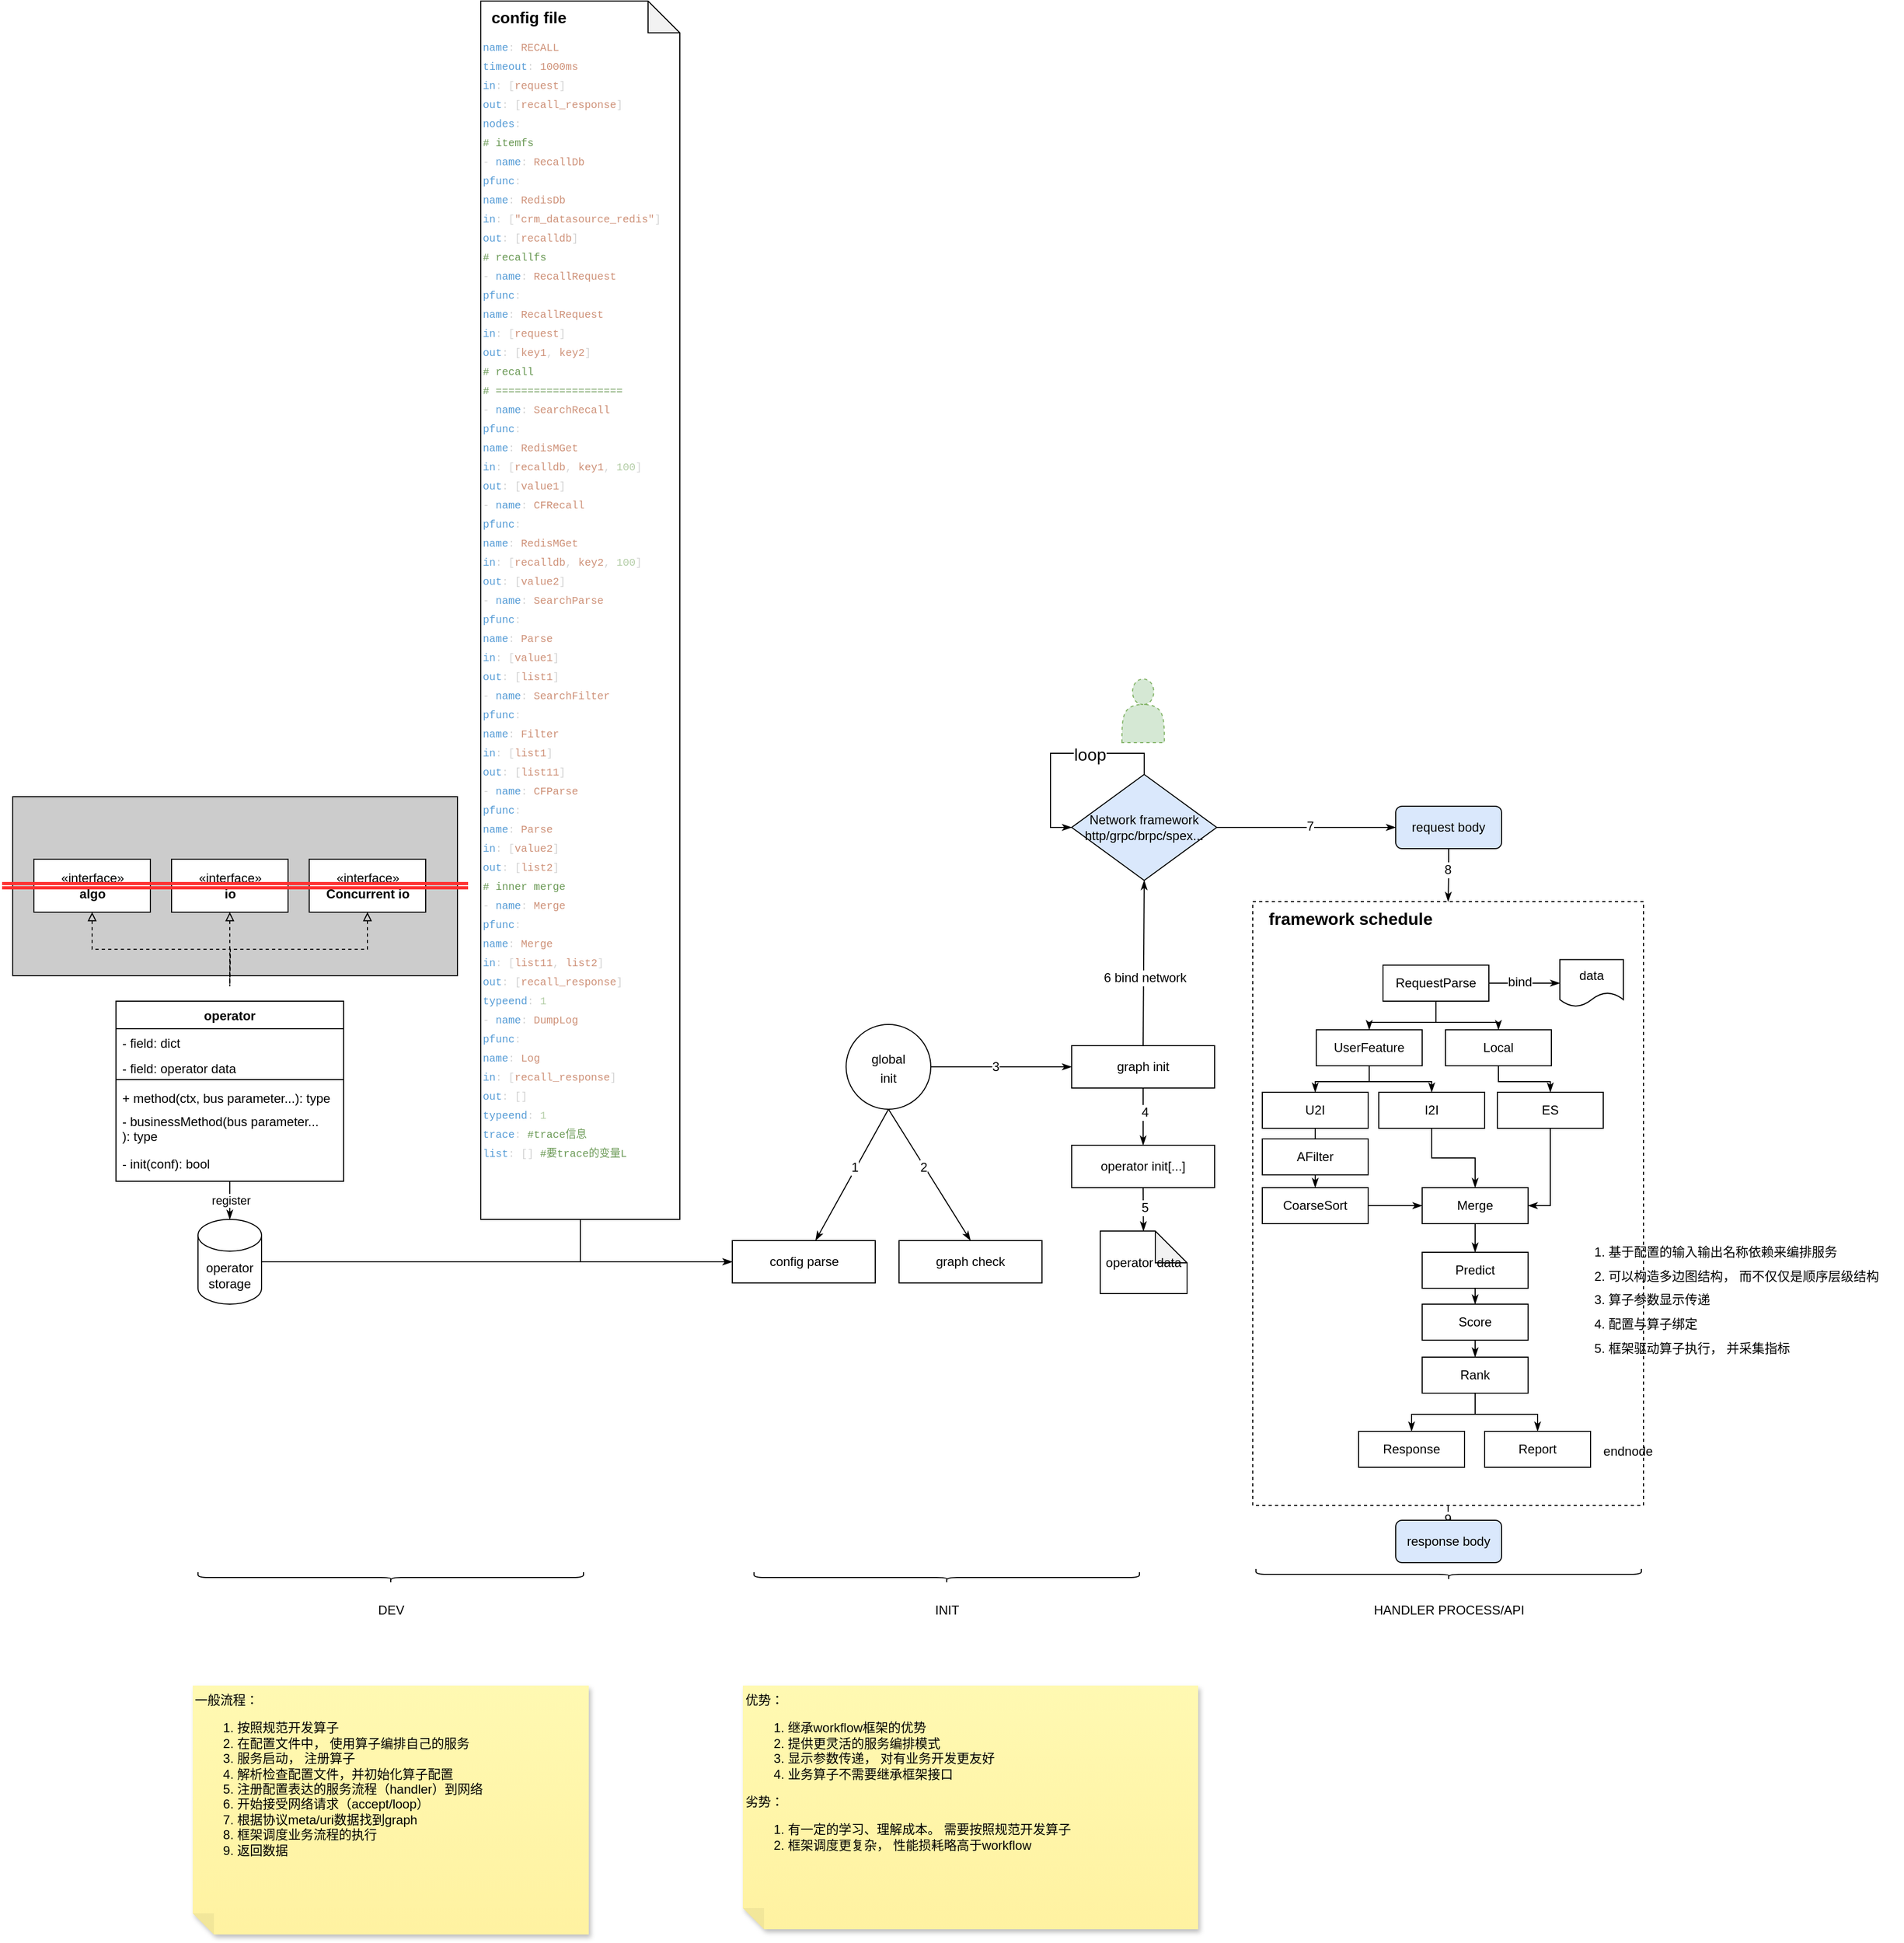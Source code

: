 <mxfile version="20.3.0" type="github">
  <diagram id="yWwbZc_F04W9cuqAC80H" name="第 1 页">
    <mxGraphModel dx="1234" dy="5507" grid="1" gridSize="10" guides="1" tooltips="1" connect="1" arrows="1" fold="1" page="1" pageScale="1" pageWidth="3300" pageHeight="4681" math="0" shadow="0">
      <root>
        <mxCell id="0" />
        <mxCell id="1" parent="0" />
        <mxCell id="CjYGygCoak3NPDFjtZdw-89" value="" style="rounded=0;whiteSpace=wrap;html=1;fillColor=#CCCCCC;" parent="1" vertex="1">
          <mxGeometry x="30" y="151" width="420" height="169" as="geometry" />
        </mxCell>
        <mxCell id="CjYGygCoak3NPDFjtZdw-1" style="edgeStyle=orthogonalEdgeStyle;rounded=0;orthogonalLoop=1;jettySize=auto;html=1;exitX=0.5;exitY=1;exitDx=0;exitDy=0;fontSize=16;fontColor=#000000;startArrow=none;startFill=0;endArrow=classicThin;endFill=1;" parent="1" source="CjYGygCoak3NPDFjtZdw-3" target="CjYGygCoak3NPDFjtZdw-81" edge="1">
          <mxGeometry relative="1" as="geometry" />
        </mxCell>
        <mxCell id="CjYGygCoak3NPDFjtZdw-2" value="9" style="edgeLabel;html=1;align=center;verticalAlign=middle;resizable=0;points=[];fontSize=12;fontColor=#000000;" parent="CjYGygCoak3NPDFjtZdw-1" vertex="1" connectable="0">
          <mxGeometry x="0.36" relative="1" as="geometry">
            <mxPoint x="-1" y="-5" as="offset" />
          </mxGeometry>
        </mxCell>
        <mxCell id="CjYGygCoak3NPDFjtZdw-3" value="" style="rounded=0;whiteSpace=wrap;html=1;fontSize=12;fontColor=#000000;dashed=1;" parent="1" vertex="1">
          <mxGeometry x="1201" y="250" width="369" height="570" as="geometry" />
        </mxCell>
        <mxCell id="CjYGygCoak3NPDFjtZdw-4" value="INIT" style="text;html=1;resizable=0;autosize=1;align=center;verticalAlign=middle;points=[];fillColor=none;strokeColor=none;rounded=0;" parent="1" vertex="1">
          <mxGeometry x="887" y="904" width="50" height="30" as="geometry" />
        </mxCell>
        <mxCell id="CjYGygCoak3NPDFjtZdw-5" value="HANDLER PROCESS/API" style="text;html=1;resizable=0;autosize=1;align=center;verticalAlign=middle;points=[];fillColor=none;strokeColor=none;rounded=0;" parent="1" vertex="1">
          <mxGeometry x="1301" y="904" width="170" height="30" as="geometry" />
        </mxCell>
        <mxCell id="CjYGygCoak3NPDFjtZdw-6" value="一般流程：&lt;br&gt;&lt;ol&gt;&lt;li&gt;按照规范开发算子&lt;/li&gt;&lt;li&gt;在配置文件中， 使用算子编排自己的服务&lt;/li&gt;&lt;li&gt;服务启动， 注册算子&lt;/li&gt;&lt;li&gt;解析检查配置文件，并初始化算子配置&lt;/li&gt;&lt;li&gt;注册配置表达的服务流程（handler）到网络&lt;/li&gt;&lt;li&gt;开始接受网络请求（accept/loop）&lt;/li&gt;&lt;li&gt;根据协议meta/uri数据找到graph&lt;/li&gt;&lt;li&gt;框架调度业务流程的执行&lt;/li&gt;&lt;li&gt;返回数据&lt;/li&gt;&lt;/ol&gt;" style="shape=note;whiteSpace=wrap;html=1;backgroundOutline=1;fontColor=#000000;darkOpacity=0.05;fillColor=#FFF9B2;strokeColor=none;fillStyle=solid;direction=west;gradientDirection=north;gradientColor=#FFF2A1;shadow=1;size=20;pointerEvents=1;align=left;verticalAlign=top;" parent="1" vertex="1">
          <mxGeometry x="200" y="990" width="374" height="235" as="geometry" />
        </mxCell>
        <mxCell id="CjYGygCoak3NPDFjtZdw-7" value="优势：&lt;br&gt;&lt;ol&gt;&lt;li&gt;继承workflow框架的优势&lt;/li&gt;&lt;li&gt;提供更灵活的服务编排模式&lt;/li&gt;&lt;li&gt;显示参数传递， 对有业务开发更友好&lt;/li&gt;&lt;li&gt;业务算子不需要继承框架接口&lt;/li&gt;&lt;/ol&gt;&lt;div&gt;劣势：&lt;/div&gt;&lt;ol&gt;&lt;li&gt;有一定的学习、理解成本。 需要按照规范开发算子&lt;/li&gt;&lt;li&gt;框架调度更复杂， 性能损耗略高于workflow&lt;/li&gt;&lt;/ol&gt;" style="shape=note;whiteSpace=wrap;html=1;backgroundOutline=1;fontColor=#000000;darkOpacity=0.05;fillColor=#FFF9B2;strokeColor=none;fillStyle=solid;direction=west;gradientDirection=north;gradientColor=#FFF2A1;shadow=1;size=20;pointerEvents=1;align=left;verticalAlign=top;" parent="1" vertex="1">
          <mxGeometry x="719.5" y="990" width="430" height="230" as="geometry" />
        </mxCell>
        <mxCell id="CjYGygCoak3NPDFjtZdw-12" style="edgeStyle=orthogonalEdgeStyle;rounded=0;orthogonalLoop=1;jettySize=auto;html=1;exitX=0.5;exitY=1;exitDx=0;exitDy=0;entryX=0.5;entryY=0;entryDx=0;entryDy=0;startArrow=block;startFill=0;endArrow=none;endFill=0;dashed=1;" parent="1" source="CjYGygCoak3NPDFjtZdw-13" edge="1">
          <mxGeometry relative="1" as="geometry">
            <mxPoint x="235" y="330" as="targetPoint" />
          </mxGeometry>
        </mxCell>
        <mxCell id="CjYGygCoak3NPDFjtZdw-13" value="«interface»&lt;br&gt;&lt;b&gt;algo&lt;/b&gt;" style="html=1;" parent="1" vertex="1">
          <mxGeometry x="50" y="210" width="110" height="50" as="geometry" />
        </mxCell>
        <mxCell id="CjYGygCoak3NPDFjtZdw-14" style="edgeStyle=orthogonalEdgeStyle;rounded=0;orthogonalLoop=1;jettySize=auto;html=1;exitX=0.5;exitY=1;exitDx=0;exitDy=0;entryX=0.5;entryY=0;entryDx=0;entryDy=0;dashed=1;startArrow=block;startFill=0;endArrow=none;endFill=0;" parent="1" source="CjYGygCoak3NPDFjtZdw-15" edge="1">
          <mxGeometry relative="1" as="geometry">
            <mxPoint x="235" y="330" as="targetPoint" />
          </mxGeometry>
        </mxCell>
        <mxCell id="CjYGygCoak3NPDFjtZdw-15" value="«interface»&lt;br&gt;&lt;b&gt;io&lt;/b&gt;" style="html=1;" parent="1" vertex="1">
          <mxGeometry x="180" y="210" width="110" height="50" as="geometry" />
        </mxCell>
        <mxCell id="CjYGygCoak3NPDFjtZdw-16" style="edgeStyle=orthogonalEdgeStyle;rounded=0;orthogonalLoop=1;jettySize=auto;html=1;exitX=0.5;exitY=1;exitDx=0;exitDy=0;entryX=0.5;entryY=0;entryDx=0;entryDy=0;dashed=1;startArrow=block;startFill=0;endArrow=none;endFill=0;" parent="1" source="CjYGygCoak3NPDFjtZdw-17" edge="1">
          <mxGeometry relative="1" as="geometry">
            <mxPoint x="235" y="330" as="targetPoint" />
          </mxGeometry>
        </mxCell>
        <mxCell id="CjYGygCoak3NPDFjtZdw-17" value="«interface»&lt;br&gt;&lt;b&gt;Concurrent io&lt;/b&gt;" style="html=1;" parent="1" vertex="1">
          <mxGeometry x="310" y="210" width="110" height="50" as="geometry" />
        </mxCell>
        <mxCell id="CjYGygCoak3NPDFjtZdw-18" style="edgeStyle=orthogonalEdgeStyle;rounded=0;orthogonalLoop=1;jettySize=auto;html=1;exitX=0.5;exitY=0;exitDx=0;exitDy=0;exitPerimeter=0;entryX=0.5;entryY=1;entryDx=0;entryDy=0;entryPerimeter=0;startArrow=classicThin;startFill=1;endArrow=none;endFill=0;" parent="1" source="CjYGygCoak3NPDFjtZdw-21" target="CjYGygCoak3NPDFjtZdw-96" edge="1">
          <mxGeometry relative="1" as="geometry">
            <mxPoint x="235" y="490.492" as="targetPoint" />
          </mxGeometry>
        </mxCell>
        <mxCell id="CjYGygCoak3NPDFjtZdw-19" value="register" style="edgeLabel;html=1;align=center;verticalAlign=middle;resizable=0;points=[];" parent="CjYGygCoak3NPDFjtZdw-18" vertex="1" connectable="0">
          <mxGeometry x="0.092" y="-1" relative="1" as="geometry">
            <mxPoint y="1" as="offset" />
          </mxGeometry>
        </mxCell>
        <mxCell id="CjYGygCoak3NPDFjtZdw-20" style="edgeStyle=orthogonalEdgeStyle;rounded=0;orthogonalLoop=1;jettySize=auto;html=1;exitX=1;exitY=0.5;exitDx=0;exitDy=0;exitPerimeter=0;entryX=0;entryY=0.5;entryDx=0;entryDy=0;fontSize=12;fontColor=#000000;startArrow=none;startFill=0;endArrow=classicThin;endFill=1;" parent="1" source="CjYGygCoak3NPDFjtZdw-21" target="CjYGygCoak3NPDFjtZdw-32" edge="1">
          <mxGeometry relative="1" as="geometry" />
        </mxCell>
        <mxCell id="CjYGygCoak3NPDFjtZdw-21" value="operator storage" style="shape=cylinder3;whiteSpace=wrap;html=1;boundedLbl=1;backgroundOutline=1;size=15;" parent="1" vertex="1">
          <mxGeometry x="205" y="550" width="60" height="80" as="geometry" />
        </mxCell>
        <mxCell id="CjYGygCoak3NPDFjtZdw-22" style="edgeStyle=orthogonalEdgeStyle;rounded=0;orthogonalLoop=1;jettySize=auto;html=1;exitX=0.5;exitY=1;exitDx=0;exitDy=0;exitPerimeter=0;entryX=0;entryY=0.5;entryDx=0;entryDy=0;fontSize=12;fontColor=#000000;startArrow=none;startFill=0;endArrow=classicThin;endFill=1;" parent="1" source="CjYGygCoak3NPDFjtZdw-23" target="CjYGygCoak3NPDFjtZdw-32" edge="1">
          <mxGeometry relative="1" as="geometry" />
        </mxCell>
        <mxCell id="CjYGygCoak3NPDFjtZdw-23" value="&lt;div style=&quot;color: rgb(212, 212, 212); font-family: Menlo, Monaco, &amp;quot;Courier New&amp;quot;, monospace; line-height: 18px; font-size: 10px;&quot;&gt;&lt;div style=&quot;font-size: 10px;&quot;&gt;&lt;span style=&quot;background-color: initial; color: rgb(86, 156, 214);&quot;&gt;name&lt;/span&gt;&lt;span style=&quot;background-color: rgb(255, 255, 255);&quot;&gt;: &lt;/span&gt;&lt;span style=&quot;background-color: initial; color: rgb(206, 145, 120);&quot;&gt;RECALL&lt;/span&gt;&lt;br&gt;&lt;/div&gt;&lt;div style=&quot;font-size: 10px;&quot;&gt;&lt;span style=&quot;background-color: rgb(255, 255, 255); font-size: 10px;&quot;&gt;&lt;span style=&quot;color: rgb(86, 156, 214); font-size: 10px;&quot;&gt;timeout&lt;/span&gt;: &lt;span style=&quot;color: rgb(206, 145, 120); font-size: 10px;&quot;&gt;1000ms&lt;/span&gt;&lt;/span&gt;&lt;/div&gt;&lt;div style=&quot;font-size: 10px;&quot;&gt;&lt;span style=&quot;background-color: rgb(255, 255, 255); font-size: 10px;&quot;&gt;&lt;span style=&quot;color: rgb(86, 156, 214); font-size: 10px;&quot;&gt;in&lt;/span&gt;: [&lt;span style=&quot;color: rgb(206, 145, 120); font-size: 10px;&quot;&gt;request&lt;/span&gt;]&lt;/span&gt;&lt;/div&gt;&lt;div style=&quot;font-size: 10px;&quot;&gt;&lt;span style=&quot;background-color: rgb(255, 255, 255); font-size: 10px;&quot;&gt;&lt;span style=&quot;color: rgb(86, 156, 214); font-size: 10px;&quot;&gt;out&lt;/span&gt;: [&lt;span style=&quot;color: rgb(206, 145, 120); font-size: 10px;&quot;&gt;recall_response&lt;/span&gt;]&lt;/span&gt;&lt;/div&gt;&lt;div style=&quot;font-size: 10px;&quot;&gt;&lt;span style=&quot;background-color: rgb(255, 255, 255); font-size: 10px;&quot;&gt;&lt;span style=&quot;color: rgb(86, 156, 214); font-size: 10px;&quot;&gt;nodes&lt;/span&gt;:&lt;/span&gt;&lt;/div&gt;&lt;div style=&quot;font-size: 10px;&quot;&gt;  &lt;span style=&quot;color: rgb(106, 153, 85); background-color: rgb(255, 255, 255); font-size: 10px;&quot;&gt;# itemfs&lt;/span&gt;&lt;/div&gt;&lt;div style=&quot;font-size: 10px;&quot;&gt;&lt;span style=&quot;background-color: rgb(255, 255, 255); font-size: 10px;&quot;&gt;  - &lt;span style=&quot;color: rgb(86, 156, 214); font-size: 10px;&quot;&gt;name&lt;/span&gt;: &lt;span style=&quot;color: rgb(206, 145, 120); font-size: 10px;&quot;&gt;RecallDb&lt;/span&gt;&lt;/span&gt;&lt;/div&gt;&lt;div style=&quot;font-size: 10px;&quot;&gt;    &lt;span style=&quot;background-color: rgb(255, 255, 255); font-size: 10px;&quot;&gt;&lt;span style=&quot;color: rgb(86, 156, 214); font-size: 10px;&quot;&gt;pfunc&lt;/span&gt;:&lt;/span&gt;&lt;/div&gt;&lt;div style=&quot;font-size: 10px;&quot;&gt;      &lt;span style=&quot;background-color: rgb(255, 255, 255); font-size: 10px;&quot;&gt;&lt;span style=&quot;color: rgb(86, 156, 214); font-size: 10px;&quot;&gt;name&lt;/span&gt;: &lt;span style=&quot;color: rgb(206, 145, 120); font-size: 10px;&quot;&gt;RedisDb&lt;/span&gt;&lt;/span&gt;&lt;/div&gt;&lt;div style=&quot;font-size: 10px;&quot;&gt;      &lt;span style=&quot;background-color: rgb(255, 255, 255); font-size: 10px;&quot;&gt;&lt;span style=&quot;color: rgb(86, 156, 214); font-size: 10px;&quot;&gt;in&lt;/span&gt;: [&lt;span style=&quot;color: rgb(206, 145, 120); font-size: 10px;&quot;&gt;&quot;crm_datasource_redis&quot;&lt;/span&gt;]&lt;/span&gt;&lt;/div&gt;&lt;div style=&quot;font-size: 10px;&quot;&gt;      &lt;span style=&quot;background-color: rgb(255, 255, 255); font-size: 10px;&quot;&gt;&lt;span style=&quot;color: rgb(86, 156, 214); font-size: 10px;&quot;&gt;out&lt;/span&gt;: [&lt;span style=&quot;color: rgb(206, 145, 120); font-size: 10px;&quot;&gt;recalldb&lt;/span&gt;]&lt;/span&gt;&lt;/div&gt;&lt;div style=&quot;font-size: 10px;&quot;&gt;  &lt;span style=&quot;color: rgb(106, 153, 85); background-color: rgb(255, 255, 255); font-size: 10px;&quot;&gt;# recallfs&lt;/span&gt;&lt;/div&gt;&lt;div style=&quot;font-size: 10px;&quot;&gt;&lt;span style=&quot;background-color: rgb(255, 255, 255); font-size: 10px;&quot;&gt;  - &lt;span style=&quot;color: rgb(86, 156, 214); font-size: 10px;&quot;&gt;name&lt;/span&gt;: &lt;span style=&quot;color: rgb(206, 145, 120); font-size: 10px;&quot;&gt;RecallRequest&lt;/span&gt;&lt;/span&gt;&lt;/div&gt;&lt;div style=&quot;font-size: 10px;&quot;&gt;    &lt;span style=&quot;background-color: rgb(255, 255, 255); font-size: 10px;&quot;&gt;&lt;span style=&quot;color: rgb(86, 156, 214); font-size: 10px;&quot;&gt;pfunc&lt;/span&gt;:&lt;/span&gt;&lt;/div&gt;&lt;div style=&quot;font-size: 10px;&quot;&gt;      &lt;span style=&quot;background-color: rgb(255, 255, 255); font-size: 10px;&quot;&gt;&lt;span style=&quot;color: rgb(86, 156, 214); font-size: 10px;&quot;&gt;name&lt;/span&gt;: &lt;span style=&quot;color: rgb(206, 145, 120); font-size: 10px;&quot;&gt;RecallRequest&lt;/span&gt;&lt;/span&gt;&lt;/div&gt;&lt;div style=&quot;font-size: 10px;&quot;&gt;      &lt;span style=&quot;background-color: rgb(255, 255, 255); font-size: 10px;&quot;&gt;&lt;span style=&quot;color: rgb(86, 156, 214); font-size: 10px;&quot;&gt;in&lt;/span&gt;: [&lt;span style=&quot;color: rgb(206, 145, 120); font-size: 10px;&quot;&gt;request&lt;/span&gt;]&lt;/span&gt;&lt;/div&gt;&lt;div style=&quot;font-size: 10px;&quot;&gt;      &lt;span style=&quot;background-color: rgb(255, 255, 255); font-size: 10px;&quot;&gt;&lt;span style=&quot;color: rgb(86, 156, 214); font-size: 10px;&quot;&gt;out&lt;/span&gt;: [&lt;span style=&quot;color: rgb(206, 145, 120); font-size: 10px;&quot;&gt;key1&lt;/span&gt;, &lt;span style=&quot;color: rgb(206, 145, 120); font-size: 10px;&quot;&gt;key2&lt;/span&gt;]&lt;/span&gt;&lt;/div&gt;&lt;div style=&quot;font-size: 10px;&quot;&gt;  &lt;span style=&quot;color: rgb(106, 153, 85); background-color: rgb(255, 255, 255); font-size: 10px;&quot;&gt;# recall&lt;/span&gt;&lt;/div&gt;&lt;div style=&quot;font-size: 10px;&quot;&gt;  &lt;span style=&quot;color: rgb(106, 153, 85); background-color: rgb(255, 255, 255); font-size: 10px;&quot;&gt;# ====================&lt;/span&gt;&lt;/div&gt;&lt;div style=&quot;font-size: 10px;&quot;&gt;&lt;span style=&quot;background-color: rgb(255, 255, 255); font-size: 10px;&quot;&gt;  - &lt;span style=&quot;color: rgb(86, 156, 214); font-size: 10px;&quot;&gt;name&lt;/span&gt;: &lt;span style=&quot;color: rgb(206, 145, 120); font-size: 10px;&quot;&gt;SearchRecall&lt;/span&gt;&lt;/span&gt;&lt;/div&gt;&lt;div style=&quot;font-size: 10px;&quot;&gt;    &lt;span style=&quot;background-color: rgb(255, 255, 255); font-size: 10px;&quot;&gt;&lt;span style=&quot;color: rgb(86, 156, 214); font-size: 10px;&quot;&gt;pfunc&lt;/span&gt;:&lt;/span&gt;&lt;/div&gt;&lt;div style=&quot;font-size: 10px;&quot;&gt;      &lt;span style=&quot;background-color: rgb(255, 255, 255); font-size: 10px;&quot;&gt;&lt;span style=&quot;color: rgb(86, 156, 214); font-size: 10px;&quot;&gt;name&lt;/span&gt;: &lt;span style=&quot;color: rgb(206, 145, 120); font-size: 10px;&quot;&gt;RedisMGet&lt;/span&gt;&lt;/span&gt;&lt;/div&gt;&lt;div style=&quot;font-size: 10px;&quot;&gt;      &lt;span style=&quot;background-color: rgb(255, 255, 255); font-size: 10px;&quot;&gt;&lt;span style=&quot;color: rgb(86, 156, 214); font-size: 10px;&quot;&gt;in&lt;/span&gt;: [&lt;span style=&quot;color: rgb(206, 145, 120); font-size: 10px;&quot;&gt;recalldb&lt;/span&gt;, &lt;span style=&quot;color: rgb(206, 145, 120); font-size: 10px;&quot;&gt;key1&lt;/span&gt;, &lt;span style=&quot;color: rgb(181, 206, 168); font-size: 10px;&quot;&gt;100&lt;/span&gt;]&lt;/span&gt;&lt;/div&gt;&lt;div style=&quot;font-size: 10px;&quot;&gt;      &lt;span style=&quot;background-color: rgb(255, 255, 255); font-size: 10px;&quot;&gt;&lt;span style=&quot;color: rgb(86, 156, 214); font-size: 10px;&quot;&gt;out&lt;/span&gt;: [&lt;span style=&quot;color: rgb(206, 145, 120); font-size: 10px;&quot;&gt;value1&lt;/span&gt;]&lt;/span&gt;&lt;/div&gt;&lt;div style=&quot;font-size: 10px;&quot;&gt;&lt;span style=&quot;background-color: rgb(255, 255, 255); font-size: 10px;&quot;&gt;  - &lt;span style=&quot;color: rgb(86, 156, 214); font-size: 10px;&quot;&gt;name&lt;/span&gt;: &lt;span style=&quot;color: rgb(206, 145, 120); font-size: 10px;&quot;&gt;CFRecall&lt;/span&gt;&lt;/span&gt;&lt;/div&gt;&lt;div style=&quot;font-size: 10px;&quot;&gt;    &lt;span style=&quot;background-color: rgb(255, 255, 255); font-size: 10px;&quot;&gt;&lt;span style=&quot;color: rgb(86, 156, 214); font-size: 10px;&quot;&gt;pfunc&lt;/span&gt;:&lt;/span&gt;&lt;/div&gt;&lt;div style=&quot;font-size: 10px;&quot;&gt;      &lt;span style=&quot;background-color: rgb(255, 255, 255); font-size: 10px;&quot;&gt;&lt;span style=&quot;color: rgb(86, 156, 214); font-size: 10px;&quot;&gt;name&lt;/span&gt;: &lt;span style=&quot;color: rgb(206, 145, 120); font-size: 10px;&quot;&gt;RedisMGet&lt;/span&gt;&lt;/span&gt;&lt;/div&gt;&lt;div style=&quot;font-size: 10px;&quot;&gt;      &lt;span style=&quot;background-color: rgb(255, 255, 255); font-size: 10px;&quot;&gt;&lt;span style=&quot;color: rgb(86, 156, 214); font-size: 10px;&quot;&gt;in&lt;/span&gt;: [&lt;span style=&quot;color: rgb(206, 145, 120); font-size: 10px;&quot;&gt;recalldb&lt;/span&gt;, &lt;span style=&quot;color: rgb(206, 145, 120); font-size: 10px;&quot;&gt;key2&lt;/span&gt;, &lt;span style=&quot;color: rgb(181, 206, 168); font-size: 10px;&quot;&gt;100&lt;/span&gt;]&lt;/span&gt;&lt;/div&gt;&lt;div style=&quot;font-size: 10px;&quot;&gt;      &lt;span style=&quot;background-color: rgb(255, 255, 255); font-size: 10px;&quot;&gt;&lt;span style=&quot;color: rgb(86, 156, 214); font-size: 10px;&quot;&gt;out&lt;/span&gt;: [&lt;span style=&quot;color: rgb(206, 145, 120); font-size: 10px;&quot;&gt;value2&lt;/span&gt;]&lt;/span&gt;&lt;/div&gt;&lt;div style=&quot;font-size: 10px;&quot;&gt;&lt;span style=&quot;background-color: rgb(255, 255, 255); font-size: 10px;&quot;&gt;  - &lt;span style=&quot;color: rgb(86, 156, 214); font-size: 10px;&quot;&gt;name&lt;/span&gt;: &lt;span style=&quot;color: rgb(206, 145, 120); font-size: 10px;&quot;&gt;SearchParse&lt;/span&gt;&lt;/span&gt;&lt;/div&gt;&lt;div style=&quot;font-size: 10px;&quot;&gt;    &lt;span style=&quot;background-color: rgb(255, 255, 255); font-size: 10px;&quot;&gt;&lt;span style=&quot;color: rgb(86, 156, 214); font-size: 10px;&quot;&gt;pfunc&lt;/span&gt;:&lt;/span&gt;&lt;/div&gt;&lt;div style=&quot;font-size: 10px;&quot;&gt;      &lt;span style=&quot;background-color: rgb(255, 255, 255); font-size: 10px;&quot;&gt;&lt;span style=&quot;color: rgb(86, 156, 214); font-size: 10px;&quot;&gt;name&lt;/span&gt;: &lt;span style=&quot;color: rgb(206, 145, 120); font-size: 10px;&quot;&gt;Parse&lt;/span&gt;&lt;/span&gt;&lt;/div&gt;&lt;div style=&quot;font-size: 10px;&quot;&gt;      &lt;span style=&quot;background-color: rgb(255, 255, 255); font-size: 10px;&quot;&gt;&lt;span style=&quot;color: rgb(86, 156, 214); font-size: 10px;&quot;&gt;in&lt;/span&gt;: [&lt;span style=&quot;color: rgb(206, 145, 120); font-size: 10px;&quot;&gt;value1&lt;/span&gt;]&lt;/span&gt;&lt;/div&gt;&lt;div style=&quot;font-size: 10px;&quot;&gt;      &lt;span style=&quot;background-color: rgb(255, 255, 255); font-size: 10px;&quot;&gt;&lt;span style=&quot;color: rgb(86, 156, 214); font-size: 10px;&quot;&gt;out&lt;/span&gt;: [&lt;span style=&quot;color: rgb(206, 145, 120); font-size: 10px;&quot;&gt;list1&lt;/span&gt;]&lt;/span&gt;&lt;/div&gt;&lt;div style=&quot;font-size: 10px;&quot;&gt;&lt;span style=&quot;background-color: rgb(255, 255, 255); font-size: 10px;&quot;&gt;  - &lt;span style=&quot;color: rgb(86, 156, 214); font-size: 10px;&quot;&gt;name&lt;/span&gt;: &lt;span style=&quot;color: rgb(206, 145, 120); font-size: 10px;&quot;&gt;SearchFilter&lt;/span&gt;&lt;/span&gt;&lt;/div&gt;&lt;div style=&quot;font-size: 10px;&quot;&gt;    &lt;span style=&quot;background-color: rgb(255, 255, 255); font-size: 10px;&quot;&gt;&lt;span style=&quot;color: rgb(86, 156, 214); font-size: 10px;&quot;&gt;pfunc&lt;/span&gt;:&lt;/span&gt;&lt;/div&gt;&lt;div style=&quot;font-size: 10px;&quot;&gt;      &lt;span style=&quot;background-color: rgb(255, 255, 255); font-size: 10px;&quot;&gt;&lt;span style=&quot;color: rgb(86, 156, 214); font-size: 10px;&quot;&gt;name&lt;/span&gt;: &lt;span style=&quot;color: rgb(206, 145, 120); font-size: 10px;&quot;&gt;Filter&lt;/span&gt;&lt;/span&gt;&lt;/div&gt;&lt;div style=&quot;font-size: 10px;&quot;&gt;      &lt;span style=&quot;background-color: rgb(255, 255, 255); font-size: 10px;&quot;&gt;&lt;span style=&quot;color: rgb(86, 156, 214); font-size: 10px;&quot;&gt;in&lt;/span&gt;: [&lt;span style=&quot;color: rgb(206, 145, 120); font-size: 10px;&quot;&gt;list1&lt;/span&gt;]&lt;/span&gt;&lt;/div&gt;&lt;div style=&quot;font-size: 10px;&quot;&gt;      &lt;span style=&quot;background-color: rgb(255, 255, 255); font-size: 10px;&quot;&gt;&lt;span style=&quot;color: rgb(86, 156, 214); font-size: 10px;&quot;&gt;out&lt;/span&gt;: [&lt;span style=&quot;color: rgb(206, 145, 120); font-size: 10px;&quot;&gt;list11&lt;/span&gt;]&lt;/span&gt;&lt;/div&gt;&lt;div style=&quot;font-size: 10px;&quot;&gt;&lt;span style=&quot;background-color: rgb(255, 255, 255); font-size: 10px;&quot;&gt;  - &lt;span style=&quot;color: rgb(86, 156, 214); font-size: 10px;&quot;&gt;name&lt;/span&gt;: &lt;span style=&quot;color: rgb(206, 145, 120); font-size: 10px;&quot;&gt;CFParse&lt;/span&gt;&lt;/span&gt;&lt;/div&gt;&lt;div style=&quot;font-size: 10px;&quot;&gt;    &lt;span style=&quot;background-color: rgb(255, 255, 255); font-size: 10px;&quot;&gt;&lt;span style=&quot;color: rgb(86, 156, 214); font-size: 10px;&quot;&gt;pfunc&lt;/span&gt;:&lt;/span&gt;&lt;/div&gt;&lt;div style=&quot;font-size: 10px;&quot;&gt;      &lt;span style=&quot;background-color: rgb(255, 255, 255); font-size: 10px;&quot;&gt;&lt;span style=&quot;color: rgb(86, 156, 214); font-size: 10px;&quot;&gt;name&lt;/span&gt;: &lt;span style=&quot;color: rgb(206, 145, 120); font-size: 10px;&quot;&gt;Parse&lt;/span&gt;&lt;/span&gt;&lt;/div&gt;&lt;div style=&quot;font-size: 10px;&quot;&gt;      &lt;span style=&quot;background-color: rgb(255, 255, 255); font-size: 10px;&quot;&gt;&lt;span style=&quot;color: rgb(86, 156, 214); font-size: 10px;&quot;&gt;in&lt;/span&gt;: [&lt;span style=&quot;color: rgb(206, 145, 120); font-size: 10px;&quot;&gt;value2&lt;/span&gt;]&lt;/span&gt;&lt;/div&gt;&lt;div style=&quot;font-size: 10px;&quot;&gt;      &lt;span style=&quot;background-color: rgb(255, 255, 255); font-size: 10px;&quot;&gt;&lt;span style=&quot;color: rgb(86, 156, 214); font-size: 10px;&quot;&gt;out&lt;/span&gt;: [&lt;span style=&quot;color: rgb(206, 145, 120); font-size: 10px;&quot;&gt;list2&lt;/span&gt;]&lt;/span&gt;&lt;/div&gt;&lt;div style=&quot;font-size: 10px;&quot;&gt;  &lt;span style=&quot;color: rgb(106, 153, 85); background-color: rgb(255, 255, 255); font-size: 10px;&quot;&gt;# inner  merge&lt;/span&gt;&lt;/div&gt;&lt;div style=&quot;font-size: 10px;&quot;&gt;&lt;span style=&quot;background-color: rgb(255, 255, 255); font-size: 10px;&quot;&gt;  - &lt;span style=&quot;color: rgb(86, 156, 214); font-size: 10px;&quot;&gt;name&lt;/span&gt;: &lt;span style=&quot;color: rgb(206, 145, 120); font-size: 10px;&quot;&gt;Merge&lt;/span&gt;&lt;/span&gt;&lt;/div&gt;&lt;div style=&quot;font-size: 10px;&quot;&gt;    &lt;span style=&quot;background-color: rgb(255, 255, 255); font-size: 10px;&quot;&gt;&lt;span style=&quot;color: rgb(86, 156, 214); font-size: 10px;&quot;&gt;pfunc&lt;/span&gt;:&lt;/span&gt;&lt;/div&gt;&lt;div style=&quot;font-size: 10px;&quot;&gt;      &lt;span style=&quot;background-color: rgb(255, 255, 255); font-size: 10px;&quot;&gt;&lt;span style=&quot;color: rgb(86, 156, 214); font-size: 10px;&quot;&gt;name&lt;/span&gt;: &lt;span style=&quot;color: rgb(206, 145, 120); font-size: 10px;&quot;&gt;Merge&lt;/span&gt;&lt;/span&gt;&lt;/div&gt;&lt;div style=&quot;font-size: 10px;&quot;&gt;      &lt;span style=&quot;background-color: rgb(255, 255, 255); font-size: 10px;&quot;&gt;&lt;span style=&quot;color: rgb(86, 156, 214); font-size: 10px;&quot;&gt;in&lt;/span&gt;: [&lt;span style=&quot;color: rgb(206, 145, 120); font-size: 10px;&quot;&gt;list11&lt;/span&gt;, &lt;span style=&quot;color: rgb(206, 145, 120); font-size: 10px;&quot;&gt;list2&lt;/span&gt;]&lt;/span&gt;&lt;/div&gt;&lt;div style=&quot;font-size: 10px;&quot;&gt;      &lt;span style=&quot;background-color: rgb(255, 255, 255); font-size: 10px;&quot;&gt;&lt;span style=&quot;color: rgb(86, 156, 214); font-size: 10px;&quot;&gt;out&lt;/span&gt;: [&lt;span style=&quot;color: rgb(206, 145, 120); font-size: 10px;&quot;&gt;recall_response&lt;/span&gt;]&lt;/span&gt;&lt;/div&gt;&lt;div style=&quot;font-size: 10px;&quot;&gt;    &lt;span style=&quot;background-color: rgb(255, 255, 255); font-size: 10px;&quot;&gt;&lt;span style=&quot;color: rgb(86, 156, 214); font-size: 10px;&quot;&gt;typeend&lt;/span&gt;: &lt;span style=&quot;color: rgb(181, 206, 168); font-size: 10px;&quot;&gt;1&lt;/span&gt;&lt;/span&gt;&lt;/div&gt;&lt;div style=&quot;font-size: 10px;&quot;&gt;&lt;span style=&quot;background-color: rgb(255, 255, 255); font-size: 10px;&quot;&gt;  - &lt;span style=&quot;color: rgb(86, 156, 214); font-size: 10px;&quot;&gt;name&lt;/span&gt;: &lt;span style=&quot;color: rgb(206, 145, 120); font-size: 10px;&quot;&gt;DumpLog&lt;/span&gt;&lt;/span&gt;&lt;/div&gt;&lt;div style=&quot;font-size: 10px;&quot;&gt;    &lt;span style=&quot;background-color: rgb(255, 255, 255); font-size: 10px;&quot;&gt;&lt;span style=&quot;color: rgb(86, 156, 214); font-size: 10px;&quot;&gt;pfunc&lt;/span&gt;:&lt;/span&gt;&lt;/div&gt;&lt;div style=&quot;font-size: 10px;&quot;&gt;      &lt;span style=&quot;background-color: rgb(255, 255, 255); font-size: 10px;&quot;&gt;&lt;span style=&quot;color: rgb(86, 156, 214); font-size: 10px;&quot;&gt;name&lt;/span&gt;: &lt;span style=&quot;color: rgb(206, 145, 120); font-size: 10px;&quot;&gt;Log&lt;/span&gt;&lt;/span&gt;&lt;/div&gt;&lt;div style=&quot;font-size: 10px;&quot;&gt;      &lt;span style=&quot;background-color: rgb(255, 255, 255); font-size: 10px;&quot;&gt;&lt;span style=&quot;color: rgb(86, 156, 214); font-size: 10px;&quot;&gt;in&lt;/span&gt;: [&lt;span style=&quot;color: rgb(206, 145, 120); font-size: 10px;&quot;&gt;recall_response&lt;/span&gt;]&lt;/span&gt;&lt;/div&gt;&lt;div style=&quot;font-size: 10px;&quot;&gt;      &lt;span style=&quot;background-color: rgb(255, 255, 255); font-size: 10px;&quot;&gt;&lt;span style=&quot;color: rgb(86, 156, 214); font-size: 10px;&quot;&gt;out&lt;/span&gt;: []&lt;/span&gt;&lt;/div&gt;&lt;div style=&quot;font-size: 10px;&quot;&gt;    &lt;span style=&quot;background-color: rgb(255, 255, 255); font-size: 10px;&quot;&gt;&lt;span style=&quot;color: rgb(86, 156, 214); font-size: 10px;&quot;&gt;typeend&lt;/span&gt;: &lt;span style=&quot;color: rgb(181, 206, 168); font-size: 10px;&quot;&gt;1&lt;/span&gt;&lt;/span&gt;&lt;/div&gt;&lt;div style=&quot;font-size: 10px;&quot;&gt;&lt;span style=&quot;background-color: rgb(255, 255, 255); font-size: 10px;&quot;&gt;&lt;span style=&quot;color: rgb(86, 156, 214); font-size: 10px;&quot;&gt;trace&lt;/span&gt;: &lt;span style=&quot;color: rgb(106, 153, 85); font-size: 10px;&quot;&gt;#trace信息&lt;/span&gt;&lt;/span&gt;&lt;/div&gt;&lt;div style=&quot;font-size: 10px;&quot;&gt;  &lt;span style=&quot;background-color: rgb(255, 255, 255); font-size: 10px;&quot;&gt;&lt;span style=&quot;color: rgb(86, 156, 214); font-size: 10px;&quot;&gt;list&lt;/span&gt;: [] &lt;span style=&quot;color: rgb(106, 153, 85); font-size: 10px;&quot;&gt;#要trace的变量L&lt;/span&gt;&lt;/span&gt;&lt;/div&gt;&lt;br style=&quot;font-size: 10px;&quot;&gt;&lt;/div&gt;" style="shape=note;whiteSpace=wrap;html=1;backgroundOutline=1;darkOpacity=0.05;align=left;" parent="1" vertex="1">
          <mxGeometry x="472" y="-600" width="188" height="1150" as="geometry" />
        </mxCell>
        <mxCell id="CjYGygCoak3NPDFjtZdw-24" value="&lt;b&gt;&lt;font style=&quot;font-size: 15px;&quot;&gt;config file&lt;/font&gt;&lt;/b&gt;" style="text;html=1;resizable=0;autosize=1;align=center;verticalAlign=middle;points=[];fillColor=none;strokeColor=none;rounded=0;" parent="1" vertex="1">
          <mxGeometry x="472" y="-600" width="90" height="30" as="geometry" />
        </mxCell>
        <mxCell id="CjYGygCoak3NPDFjtZdw-25" style="rounded=0;orthogonalLoop=1;jettySize=auto;html=1;exitX=0.5;exitY=1;exitDx=0;exitDy=0;fontSize=12;fontColor=#000000;startArrow=none;startFill=0;endArrow=classicThin;endFill=1;" parent="1" source="CjYGygCoak3NPDFjtZdw-31" target="CjYGygCoak3NPDFjtZdw-32" edge="1">
          <mxGeometry relative="1" as="geometry" />
        </mxCell>
        <mxCell id="CjYGygCoak3NPDFjtZdw-26" value="1" style="edgeLabel;html=1;align=center;verticalAlign=middle;resizable=0;points=[];fontSize=12;fontColor=#000000;" parent="CjYGygCoak3NPDFjtZdw-25" vertex="1" connectable="0">
          <mxGeometry x="-0.091" y="-1" relative="1" as="geometry">
            <mxPoint y="-1" as="offset" />
          </mxGeometry>
        </mxCell>
        <mxCell id="CjYGygCoak3NPDFjtZdw-27" style="edgeStyle=none;rounded=0;orthogonalLoop=1;jettySize=auto;html=1;exitX=0.5;exitY=1;exitDx=0;exitDy=0;entryX=0.5;entryY=0;entryDx=0;entryDy=0;fontSize=12;fontColor=#000000;startArrow=none;startFill=0;endArrow=classicThin;endFill=1;" parent="1" source="CjYGygCoak3NPDFjtZdw-31" target="CjYGygCoak3NPDFjtZdw-33" edge="1">
          <mxGeometry relative="1" as="geometry" />
        </mxCell>
        <mxCell id="CjYGygCoak3NPDFjtZdw-28" value="2" style="edgeLabel;html=1;align=center;verticalAlign=middle;resizable=0;points=[];fontSize=12;fontColor=#000000;" parent="CjYGygCoak3NPDFjtZdw-27" vertex="1" connectable="0">
          <mxGeometry x="-0.146" relative="1" as="geometry">
            <mxPoint y="2" as="offset" />
          </mxGeometry>
        </mxCell>
        <mxCell id="CjYGygCoak3NPDFjtZdw-29" style="edgeStyle=none;rounded=0;orthogonalLoop=1;jettySize=auto;html=1;exitX=1;exitY=0.5;exitDx=0;exitDy=0;entryX=0;entryY=0.5;entryDx=0;entryDy=0;fontSize=12;fontColor=#000000;startArrow=none;startFill=0;endArrow=classicThin;endFill=1;" parent="1" source="CjYGygCoak3NPDFjtZdw-31" target="CjYGygCoak3NPDFjtZdw-38" edge="1">
          <mxGeometry relative="1" as="geometry">
            <mxPoint x="967" y="406" as="targetPoint" />
          </mxGeometry>
        </mxCell>
        <mxCell id="CjYGygCoak3NPDFjtZdw-30" value="3" style="edgeLabel;html=1;align=center;verticalAlign=middle;resizable=0;points=[];fontSize=12;fontColor=#000000;" parent="CjYGygCoak3NPDFjtZdw-29" vertex="1" connectable="0">
          <mxGeometry x="-0.086" relative="1" as="geometry">
            <mxPoint as="offset" />
          </mxGeometry>
        </mxCell>
        <mxCell id="CjYGygCoak3NPDFjtZdw-31" value="&lt;font style=&quot;font-size: 12px;&quot; color=&quot;#000000&quot;&gt;global&lt;br&gt;init&lt;br&gt;&lt;/font&gt;" style="ellipse;whiteSpace=wrap;html=1;aspect=fixed;fontSize=15;fontColor=#0000FF;" parent="1" vertex="1">
          <mxGeometry x="817" y="366" width="80" height="80" as="geometry" />
        </mxCell>
        <mxCell id="CjYGygCoak3NPDFjtZdw-32" value="config parse" style="rounded=0;whiteSpace=wrap;html=1;fontSize=12;fontColor=#000000;" parent="1" vertex="1">
          <mxGeometry x="709.5" y="570" width="135" height="40" as="geometry" />
        </mxCell>
        <mxCell id="CjYGygCoak3NPDFjtZdw-33" value="graph check" style="rounded=0;whiteSpace=wrap;html=1;fontSize=12;fontColor=#000000;" parent="1" vertex="1">
          <mxGeometry x="867" y="570" width="135" height="40" as="geometry" />
        </mxCell>
        <mxCell id="CjYGygCoak3NPDFjtZdw-34" style="edgeStyle=none;rounded=0;orthogonalLoop=1;jettySize=auto;html=1;exitX=0.5;exitY=1;exitDx=0;exitDy=0;entryX=0.5;entryY=0;entryDx=0;entryDy=0;fontSize=12;fontColor=#000000;startArrow=none;startFill=0;endArrow=classicThin;endFill=1;" parent="1" source="CjYGygCoak3NPDFjtZdw-38" target="CjYGygCoak3NPDFjtZdw-41" edge="1">
          <mxGeometry relative="1" as="geometry">
            <mxPoint x="1097.5" y="470" as="targetPoint" />
          </mxGeometry>
        </mxCell>
        <mxCell id="CjYGygCoak3NPDFjtZdw-35" value="4" style="edgeLabel;html=1;align=center;verticalAlign=middle;resizable=0;points=[];fontSize=12;fontColor=#000000;" parent="CjYGygCoak3NPDFjtZdw-34" vertex="1" connectable="0">
          <mxGeometry x="-0.364" y="1" relative="1" as="geometry">
            <mxPoint y="6" as="offset" />
          </mxGeometry>
        </mxCell>
        <mxCell id="CjYGygCoak3NPDFjtZdw-36" style="edgeStyle=none;rounded=0;orthogonalLoop=1;jettySize=auto;html=1;exitX=0.5;exitY=0;exitDx=0;exitDy=0;entryX=0.5;entryY=1;entryDx=0;entryDy=0;fontSize=12;fontColor=#000000;startArrow=none;startFill=0;endArrow=classicThin;endFill=1;" parent="1" source="CjYGygCoak3NPDFjtZdw-38" target="CjYGygCoak3NPDFjtZdw-45" edge="1">
          <mxGeometry relative="1" as="geometry" />
        </mxCell>
        <mxCell id="CjYGygCoak3NPDFjtZdw-37" value="6 bind network" style="edgeLabel;html=1;align=center;verticalAlign=middle;resizable=0;points=[];fontSize=12;fontColor=#000000;" parent="CjYGygCoak3NPDFjtZdw-36" vertex="1" connectable="0">
          <mxGeometry x="-0.179" y="-1" relative="1" as="geometry">
            <mxPoint as="offset" />
          </mxGeometry>
        </mxCell>
        <mxCell id="CjYGygCoak3NPDFjtZdw-38" value="graph&amp;nbsp;init" style="rounded=0;whiteSpace=wrap;html=1;fontSize=12;fontColor=#000000;" parent="1" vertex="1">
          <mxGeometry x="1030" y="386" width="135" height="40" as="geometry" />
        </mxCell>
        <mxCell id="CjYGygCoak3NPDFjtZdw-39" style="edgeStyle=none;rounded=0;orthogonalLoop=1;jettySize=auto;html=1;exitX=0.5;exitY=1;exitDx=0;exitDy=0;fontSize=12;fontColor=#000000;startArrow=none;startFill=0;endArrow=classicThin;endFill=1;" parent="1" source="CjYGygCoak3NPDFjtZdw-41" target="CjYGygCoak3NPDFjtZdw-42" edge="1">
          <mxGeometry relative="1" as="geometry" />
        </mxCell>
        <mxCell id="CjYGygCoak3NPDFjtZdw-40" value="5" style="edgeLabel;html=1;align=center;verticalAlign=middle;resizable=0;points=[];fontSize=12;fontColor=#000000;" parent="CjYGygCoak3NPDFjtZdw-39" vertex="1" connectable="0">
          <mxGeometry x="-0.073" y="1" relative="1" as="geometry">
            <mxPoint as="offset" />
          </mxGeometry>
        </mxCell>
        <mxCell id="CjYGygCoak3NPDFjtZdw-41" value="operator init[...]" style="rounded=0;whiteSpace=wrap;html=1;fontSize=12;fontColor=#000000;" parent="1" vertex="1">
          <mxGeometry x="1030" y="480" width="135" height="40" as="geometry" />
        </mxCell>
        <mxCell id="CjYGygCoak3NPDFjtZdw-42" value="operator data" style="shape=note;whiteSpace=wrap;html=1;backgroundOutline=1;darkOpacity=0.05;fontSize=12;fontColor=#000000;" parent="1" vertex="1">
          <mxGeometry x="1057" y="561" width="82" height="59" as="geometry" />
        </mxCell>
        <mxCell id="CjYGygCoak3NPDFjtZdw-43" style="edgeStyle=orthogonalEdgeStyle;rounded=0;orthogonalLoop=1;jettySize=auto;html=1;exitX=1;exitY=0.5;exitDx=0;exitDy=0;entryX=0;entryY=0.5;entryDx=0;entryDy=0;fontSize=16;fontColor=#000000;startArrow=none;startFill=0;endArrow=classicThin;endFill=1;" parent="1" source="CjYGygCoak3NPDFjtZdw-45" target="CjYGygCoak3NPDFjtZdw-48" edge="1">
          <mxGeometry relative="1" as="geometry" />
        </mxCell>
        <mxCell id="CjYGygCoak3NPDFjtZdw-44" value="7" style="edgeLabel;html=1;align=center;verticalAlign=middle;resizable=0;points=[];fontSize=12;fontColor=#000000;fontStyle=0" parent="CjYGygCoak3NPDFjtZdw-43" vertex="1" connectable="0">
          <mxGeometry x="0.041" y="-2" relative="1" as="geometry">
            <mxPoint y="-3" as="offset" />
          </mxGeometry>
        </mxCell>
        <mxCell id="CjYGygCoak3NPDFjtZdw-45" value="&lt;div&gt;Network framework&lt;/div&gt;&lt;div&gt;http/grpc/brpc/spex...&lt;/div&gt;" style="rhombus;whiteSpace=wrap;html=1;fillColor=#DAE8FC;" parent="1" vertex="1">
          <mxGeometry x="1030" y="130" width="137" height="100" as="geometry" />
        </mxCell>
        <mxCell id="CjYGygCoak3NPDFjtZdw-46" style="edgeStyle=orthogonalEdgeStyle;rounded=0;orthogonalLoop=1;jettySize=auto;html=1;exitX=0.5;exitY=1;exitDx=0;exitDy=0;entryX=0.5;entryY=0;entryDx=0;entryDy=0;fontSize=16;fontColor=#000000;startArrow=none;startFill=0;endArrow=classicThin;endFill=1;" parent="1" source="CjYGygCoak3NPDFjtZdw-48" target="CjYGygCoak3NPDFjtZdw-3" edge="1">
          <mxGeometry relative="1" as="geometry" />
        </mxCell>
        <mxCell id="CjYGygCoak3NPDFjtZdw-47" value="8" style="edgeLabel;html=1;align=center;verticalAlign=middle;resizable=0;points=[];fontSize=12;fontColor=#000000;" parent="CjYGygCoak3NPDFjtZdw-46" vertex="1" connectable="0">
          <mxGeometry x="-0.2" y="-1" relative="1" as="geometry">
            <mxPoint as="offset" />
          </mxGeometry>
        </mxCell>
        <mxCell id="CjYGygCoak3NPDFjtZdw-48" value="request body" style="rounded=1;whiteSpace=wrap;html=1;fontSize=12;fontColor=#000000;fillColor=#DAE8FC;" parent="1" vertex="1">
          <mxGeometry x="1336" y="160" width="100" height="40" as="geometry" />
        </mxCell>
        <mxCell id="CjYGygCoak3NPDFjtZdw-49" value="" style="edgeStyle=orthogonalEdgeStyle;rounded=0;orthogonalLoop=1;jettySize=auto;html=1;fontSize=12;fontColor=#000000;startArrow=none;startFill=0;endArrow=classicThin;endFill=1;entryX=0;entryY=0.5;entryDx=0;entryDy=0;" parent="1" source="CjYGygCoak3NPDFjtZdw-53" target="CjYGygCoak3NPDFjtZdw-54" edge="1">
          <mxGeometry relative="1" as="geometry">
            <mxPoint x="1467" y="357.3" as="targetPoint" />
          </mxGeometry>
        </mxCell>
        <mxCell id="CjYGygCoak3NPDFjtZdw-50" value="bind" style="edgeLabel;html=1;align=center;verticalAlign=middle;resizable=0;points=[];fontSize=12;fontColor=#000000;" parent="CjYGygCoak3NPDFjtZdw-49" vertex="1" connectable="0">
          <mxGeometry x="-0.132" y="-3" relative="1" as="geometry">
            <mxPoint y="-4" as="offset" />
          </mxGeometry>
        </mxCell>
        <mxCell id="CjYGygCoak3NPDFjtZdw-51" style="edgeStyle=orthogonalEdgeStyle;rounded=0;orthogonalLoop=1;jettySize=auto;html=1;exitX=0.5;exitY=1;exitDx=0;exitDy=0;entryX=0.5;entryY=0;entryDx=0;entryDy=0;fontSize=12;fontColor=#000000;startArrow=none;startFill=0;endArrow=classicThin;endFill=1;" parent="1" source="CjYGygCoak3NPDFjtZdw-53" target="CjYGygCoak3NPDFjtZdw-59" edge="1">
          <mxGeometry relative="1" as="geometry" />
        </mxCell>
        <mxCell id="CjYGygCoak3NPDFjtZdw-52" style="edgeStyle=orthogonalEdgeStyle;rounded=0;orthogonalLoop=1;jettySize=auto;html=1;exitX=0.5;exitY=1;exitDx=0;exitDy=0;entryX=0.5;entryY=0;entryDx=0;entryDy=0;fontSize=12;fontColor=#000000;startArrow=none;startFill=0;endArrow=classicThin;endFill=1;" parent="1" source="CjYGygCoak3NPDFjtZdw-53" target="CjYGygCoak3NPDFjtZdw-77" edge="1">
          <mxGeometry relative="1" as="geometry" />
        </mxCell>
        <mxCell id="CjYGygCoak3NPDFjtZdw-53" value="&lt;span style=&quot;text-align: left;&quot;&gt;RequestParse&lt;/span&gt;" style="rounded=0;whiteSpace=wrap;html=1;fontSize=12;fontColor=#000000;" parent="1" vertex="1">
          <mxGeometry x="1324" y="310" width="100" height="34" as="geometry" />
        </mxCell>
        <mxCell id="CjYGygCoak3NPDFjtZdw-54" value="data" style="shape=document;whiteSpace=wrap;html=1;boundedLbl=1;fontColor=#000000;rounded=0;" parent="1" vertex="1">
          <mxGeometry x="1491" y="304.75" width="60" height="44.5" as="geometry" />
        </mxCell>
        <mxCell id="GDNIexU1h7IkVNUTb-i7-6" style="edgeStyle=orthogonalEdgeStyle;rounded=0;orthogonalLoop=1;jettySize=auto;html=1;exitX=0.5;exitY=1;exitDx=0;exitDy=0;strokeColor=#000000;strokeWidth=1;endArrow=classicThin;endFill=1;" edge="1" parent="1" source="CjYGygCoak3NPDFjtZdw-59" target="CjYGygCoak3NPDFjtZdw-76">
          <mxGeometry relative="1" as="geometry">
            <Array as="points">
              <mxPoint x="1311" y="420" />
              <mxPoint x="1260" y="420" />
            </Array>
          </mxGeometry>
        </mxCell>
        <mxCell id="GDNIexU1h7IkVNUTb-i7-7" style="edgeStyle=orthogonalEdgeStyle;rounded=0;orthogonalLoop=1;jettySize=auto;html=1;exitX=0.5;exitY=1;exitDx=0;exitDy=0;entryX=0.5;entryY=0;entryDx=0;entryDy=0;strokeColor=#000000;strokeWidth=1;endArrow=classicThin;endFill=1;" edge="1" parent="1" source="CjYGygCoak3NPDFjtZdw-59" target="CjYGygCoak3NPDFjtZdw-75">
          <mxGeometry relative="1" as="geometry">
            <Array as="points">
              <mxPoint x="1311" y="420" />
              <mxPoint x="1370" y="420" />
            </Array>
          </mxGeometry>
        </mxCell>
        <mxCell id="CjYGygCoak3NPDFjtZdw-59" value="&lt;div style=&quot;text-align: left;&quot;&gt;&lt;span style=&quot;background-color: initial;&quot;&gt;UserFeature&lt;/span&gt;&lt;/div&gt;" style="rounded=0;whiteSpace=wrap;html=1;fontSize=12;fontColor=#000000;" parent="1" vertex="1">
          <mxGeometry x="1261" y="371" width="100" height="34" as="geometry" />
        </mxCell>
        <mxCell id="CjYGygCoak3NPDFjtZdw-60" value="&lt;span style=&quot;text-align: left;&quot;&gt;Report&lt;/span&gt;" style="rounded=0;whiteSpace=wrap;html=1;fontSize=12;fontColor=#000000;" parent="1" vertex="1">
          <mxGeometry x="1420" y="750" width="100" height="34" as="geometry" />
        </mxCell>
        <mxCell id="GDNIexU1h7IkVNUTb-i7-12" style="edgeStyle=orthogonalEdgeStyle;rounded=0;orthogonalLoop=1;jettySize=auto;html=1;exitX=0.5;exitY=1;exitDx=0;exitDy=0;entryX=0.5;entryY=0;entryDx=0;entryDy=0;strokeColor=#000000;strokeWidth=1;endArrow=classicThin;endFill=1;" edge="1" parent="1" source="CjYGygCoak3NPDFjtZdw-62" target="CjYGygCoak3NPDFjtZdw-68">
          <mxGeometry relative="1" as="geometry" />
        </mxCell>
        <mxCell id="CjYGygCoak3NPDFjtZdw-62" value="&lt;span style=&quot;text-align: left;&quot;&gt;Predict&lt;/span&gt;" style="rounded=0;whiteSpace=wrap;html=1;fontSize=12;fontColor=#000000;" parent="1" vertex="1">
          <mxGeometry x="1361" y="581" width="100" height="34" as="geometry" />
        </mxCell>
        <mxCell id="CjYGygCoak3NPDFjtZdw-63" value="&lt;span style=&quot;text-align: left;&quot;&gt;Response&lt;/span&gt;" style="rounded=0;whiteSpace=wrap;html=1;fontSize=12;fontColor=#000000;" parent="1" vertex="1">
          <mxGeometry x="1301" y="750" width="100" height="34" as="geometry" />
        </mxCell>
        <mxCell id="CjYGygCoak3NPDFjtZdw-64" style="edgeStyle=orthogonalEdgeStyle;rounded=0;orthogonalLoop=1;jettySize=auto;html=1;exitX=0.5;exitY=1;exitDx=0;exitDy=0;entryX=0.5;entryY=0;entryDx=0;entryDy=0;fontSize=12;fontColor=#000000;startArrow=none;startFill=0;endArrow=classicThin;endFill=1;" parent="1" source="CjYGygCoak3NPDFjtZdw-66" target="CjYGygCoak3NPDFjtZdw-63" edge="1">
          <mxGeometry relative="1" as="geometry" />
        </mxCell>
        <mxCell id="CjYGygCoak3NPDFjtZdw-65" style="edgeStyle=orthogonalEdgeStyle;rounded=0;orthogonalLoop=1;jettySize=auto;html=1;exitX=0.5;exitY=1;exitDx=0;exitDy=0;entryX=0.5;entryY=0;entryDx=0;entryDy=0;fontSize=12;fontColor=#000000;startArrow=none;startFill=0;endArrow=classicThin;endFill=1;" parent="1" source="CjYGygCoak3NPDFjtZdw-66" target="CjYGygCoak3NPDFjtZdw-60" edge="1">
          <mxGeometry relative="1" as="geometry" />
        </mxCell>
        <mxCell id="CjYGygCoak3NPDFjtZdw-66" value="&lt;div style=&quot;text-align: left;&quot;&gt;&lt;span style=&quot;background-color: initial;&quot;&gt;Rank&lt;/span&gt;&lt;/div&gt;" style="rounded=0;whiteSpace=wrap;html=1;fontSize=12;fontColor=#000000;" parent="1" vertex="1">
          <mxGeometry x="1361" y="680" width="100" height="34" as="geometry" />
        </mxCell>
        <mxCell id="CjYGygCoak3NPDFjtZdw-67" style="edgeStyle=orthogonalEdgeStyle;rounded=0;orthogonalLoop=1;jettySize=auto;html=1;exitX=0.5;exitY=1;exitDx=0;exitDy=0;entryX=0.5;entryY=0;entryDx=0;entryDy=0;fontSize=12;fontColor=#000000;startArrow=none;startFill=0;endArrow=classicThin;endFill=1;" parent="1" source="CjYGygCoak3NPDFjtZdw-68" target="CjYGygCoak3NPDFjtZdw-66" edge="1">
          <mxGeometry relative="1" as="geometry" />
        </mxCell>
        <mxCell id="CjYGygCoak3NPDFjtZdw-68" value="&lt;span style=&quot;text-align: left;&quot;&gt;Score&lt;/span&gt;" style="rounded=0;whiteSpace=wrap;html=1;fontSize=12;fontColor=#000000;" parent="1" vertex="1">
          <mxGeometry x="1361" y="630" width="100" height="34" as="geometry" />
        </mxCell>
        <mxCell id="CjYGygCoak3NPDFjtZdw-69" style="edgeStyle=orthogonalEdgeStyle;rounded=0;orthogonalLoop=1;jettySize=auto;html=1;exitX=0.5;exitY=1;exitDx=0;exitDy=0;entryX=0.5;entryY=0;entryDx=0;entryDy=0;fontSize=12;fontColor=#000000;startArrow=none;startFill=0;endArrow=classicThin;endFill=1;" parent="1" source="CjYGygCoak3NPDFjtZdw-72" target="CjYGygCoak3NPDFjtZdw-62" edge="1">
          <mxGeometry relative="1" as="geometry" />
        </mxCell>
        <mxCell id="CjYGygCoak3NPDFjtZdw-72" value="&lt;span style=&quot;text-align: left;&quot;&gt;Merge&lt;br&gt;&lt;/span&gt;" style="rounded=0;whiteSpace=wrap;html=1;fontSize=12;fontColor=#000000;" parent="1" vertex="1">
          <mxGeometry x="1361" y="520" width="100" height="34" as="geometry" />
        </mxCell>
        <mxCell id="GDNIexU1h7IkVNUTb-i7-11" style="edgeStyle=orthogonalEdgeStyle;rounded=0;orthogonalLoop=1;jettySize=auto;html=1;exitX=0.5;exitY=1;exitDx=0;exitDy=0;entryX=1;entryY=0.5;entryDx=0;entryDy=0;strokeColor=#000000;strokeWidth=1;endArrow=classicThin;endFill=1;" edge="1" parent="1" source="CjYGygCoak3NPDFjtZdw-73" target="CjYGygCoak3NPDFjtZdw-72">
          <mxGeometry relative="1" as="geometry" />
        </mxCell>
        <mxCell id="CjYGygCoak3NPDFjtZdw-73" value="&lt;span style=&quot;text-align: left;&quot;&gt;ES&lt;/span&gt;" style="rounded=0;whiteSpace=wrap;html=1;fontSize=12;fontColor=#000000;" parent="1" vertex="1">
          <mxGeometry x="1432" y="430" width="100" height="34" as="geometry" />
        </mxCell>
        <mxCell id="CjYGygCoak3NPDFjtZdw-74" style="edgeStyle=orthogonalEdgeStyle;rounded=0;orthogonalLoop=1;jettySize=auto;html=1;exitX=0.5;exitY=1;exitDx=0;exitDy=0;entryX=0.5;entryY=0;entryDx=0;entryDy=0;fontSize=12;fontColor=#000000;startArrow=none;startFill=0;endArrow=classicThin;endFill=1;" parent="1" source="CjYGygCoak3NPDFjtZdw-75" target="CjYGygCoak3NPDFjtZdw-72" edge="1">
          <mxGeometry relative="1" as="geometry" />
        </mxCell>
        <mxCell id="CjYGygCoak3NPDFjtZdw-75" value="&lt;span style=&quot;text-align: left;&quot;&gt;I2I&lt;/span&gt;" style="rounded=0;whiteSpace=wrap;html=1;fontSize=12;fontColor=#000000;" parent="1" vertex="1">
          <mxGeometry x="1320" y="430" width="100" height="34" as="geometry" />
        </mxCell>
        <mxCell id="GDNIexU1h7IkVNUTb-i7-9" style="edgeStyle=orthogonalEdgeStyle;rounded=0;orthogonalLoop=1;jettySize=auto;html=1;exitX=0.5;exitY=1;exitDx=0;exitDy=0;entryX=0.5;entryY=0;entryDx=0;entryDy=0;strokeColor=#000000;strokeWidth=1;endArrow=classicThin;endFill=1;" edge="1" parent="1" source="CjYGygCoak3NPDFjtZdw-76" target="GDNIexU1h7IkVNUTb-i7-4">
          <mxGeometry relative="1" as="geometry" />
        </mxCell>
        <mxCell id="CjYGygCoak3NPDFjtZdw-76" value="&lt;span style=&quot;text-align: left;&quot;&gt;U2I&lt;/span&gt;" style="rounded=0;whiteSpace=wrap;html=1;fontSize=12;fontColor=#000000;" parent="1" vertex="1">
          <mxGeometry x="1210" y="430" width="100" height="34" as="geometry" />
        </mxCell>
        <mxCell id="GDNIexU1h7IkVNUTb-i7-8" style="edgeStyle=orthogonalEdgeStyle;rounded=0;orthogonalLoop=1;jettySize=auto;html=1;exitX=0.5;exitY=1;exitDx=0;exitDy=0;entryX=0.5;entryY=0;entryDx=0;entryDy=0;strokeColor=#000000;strokeWidth=1;endArrow=classicThin;endFill=1;" edge="1" parent="1" source="CjYGygCoak3NPDFjtZdw-77" target="CjYGygCoak3NPDFjtZdw-73">
          <mxGeometry relative="1" as="geometry">
            <Array as="points">
              <mxPoint x="1433" y="420" />
              <mxPoint x="1482" y="420" />
            </Array>
          </mxGeometry>
        </mxCell>
        <mxCell id="CjYGygCoak3NPDFjtZdw-77" value="&lt;span style=&quot;text-align: left;&quot;&gt;Local&lt;/span&gt;" style="rounded=0;whiteSpace=wrap;html=1;fontSize=12;fontColor=#000000;" parent="1" vertex="1">
          <mxGeometry x="1383" y="371" width="100" height="34" as="geometry" />
        </mxCell>
        <mxCell id="CjYGygCoak3NPDFjtZdw-78" value="&lt;b&gt;&lt;font style=&quot;font-size: 16px;&quot;&gt;framework schedule&lt;/font&gt;&lt;/b&gt;" style="text;html=1;resizable=0;autosize=1;align=center;verticalAlign=middle;points=[];fillColor=none;strokeColor=none;rounded=0;dashed=1;fontSize=12;fontColor=#000000;" parent="1" vertex="1">
          <mxGeometry x="1203" y="251" width="180" height="30" as="geometry" />
        </mxCell>
        <mxCell id="CjYGygCoak3NPDFjtZdw-79" style="edgeStyle=orthogonalEdgeStyle;rounded=0;orthogonalLoop=1;jettySize=auto;html=1;exitX=0.5;exitY=0;exitDx=0;exitDy=0;entryX=0;entryY=0.5;entryDx=0;entryDy=0;fontSize=16;fontColor=#000000;startArrow=none;startFill=0;endArrow=classicThin;endFill=1;" parent="1" source="CjYGygCoak3NPDFjtZdw-45" target="CjYGygCoak3NPDFjtZdw-45" edge="1">
          <mxGeometry relative="1" as="geometry">
            <Array as="points">
              <mxPoint x="1099" y="110" />
              <mxPoint x="1010" y="110" />
              <mxPoint x="1010" y="180" />
            </Array>
          </mxGeometry>
        </mxCell>
        <mxCell id="CjYGygCoak3NPDFjtZdw-80" value="loop" style="edgeLabel;html=1;align=center;verticalAlign=middle;resizable=0;points=[];fontSize=16;fontColor=#000000;" parent="CjYGygCoak3NPDFjtZdw-79" vertex="1" connectable="0">
          <mxGeometry x="-0.275" y="1" relative="1" as="geometry">
            <mxPoint as="offset" />
          </mxGeometry>
        </mxCell>
        <mxCell id="CjYGygCoak3NPDFjtZdw-81" value="response body" style="rounded=1;whiteSpace=wrap;html=1;fontSize=12;fontColor=#000000;fillColor=#DAE8FC;" parent="1" vertex="1">
          <mxGeometry x="1336" y="834" width="100" height="40" as="geometry" />
        </mxCell>
        <mxCell id="CjYGygCoak3NPDFjtZdw-82" value="" style="shape=actor;whiteSpace=wrap;html=1;dashed=1;fillColor=#d5e8d4;strokeColor=#82b366;" parent="1" vertex="1">
          <mxGeometry x="1077.5" y="40" width="40" height="60" as="geometry" />
        </mxCell>
        <mxCell id="CjYGygCoak3NPDFjtZdw-83" value="&lt;br&gt;&lt;blockquote style=&quot;margin: 0 0 0 40px; border: none; padding: 0px;&quot;&gt;&lt;/blockquote&gt;&lt;ol style=&quot;line-height: 1.9;&quot;&gt;&lt;li&gt;基于配置的输入输出名称依赖来编排服务&lt;/li&gt;&lt;li&gt;可以构造多边图结构， 而不仅仅是顺序层级结构&lt;/li&gt;&lt;li&gt;算子参数显示传递&lt;/li&gt;&lt;li&gt;配置与算子绑定&lt;/li&gt;&lt;li&gt;&lt;span style=&quot;background-color: initial;&quot;&gt;框架驱动算子执行， 并采集指标&lt;/span&gt;&lt;/li&gt;&lt;/ol&gt;&lt;blockquote style=&quot;margin: 0 0 0 40px; border: none; padding: 0px;&quot;&gt;&lt;/blockquote&gt;&lt;blockquote style=&quot;margin: 0 0 0 40px; border: none; padding: 0px;&quot;&gt;&lt;/blockquote&gt;&lt;blockquote style=&quot;margin: 0 0 0 40px; border: none; padding: 0px;&quot;&gt;&lt;/blockquote&gt;&lt;blockquote style=&quot;margin: 0 0 0 40px; border: none; padding: 0px;&quot;&gt;&lt;/blockquote&gt;" style="text;html=1;resizable=0;autosize=1;align=left;verticalAlign=middle;points=[];fillColor=none;strokeColor=none;rounded=0;dashed=1;fontSize=12;fontColor=#000000;perimeterSpacing=1;" parent="1" vertex="1">
          <mxGeometry x="1495" y="534" width="320" height="170" as="geometry" />
        </mxCell>
        <mxCell id="CjYGygCoak3NPDFjtZdw-84" value="" style="shape=curlyBracket;whiteSpace=wrap;html=1;rounded=1;flipH=1;direction=north;" parent="1" vertex="1">
          <mxGeometry x="205" y="883" width="364" height="10" as="geometry" />
        </mxCell>
        <mxCell id="CjYGygCoak3NPDFjtZdw-85" value="DEV" style="text;html=1;resizable=0;autosize=1;align=center;verticalAlign=middle;points=[];fillColor=none;strokeColor=none;rounded=0;dashed=1;fontSize=12;fontColor=#000000;" parent="1" vertex="1">
          <mxGeometry x="362" y="904" width="50" height="30" as="geometry" />
        </mxCell>
        <mxCell id="CjYGygCoak3NPDFjtZdw-86" value="" style="shape=curlyBracket;whiteSpace=wrap;html=1;rounded=1;flipH=1;direction=north;" parent="1" vertex="1">
          <mxGeometry x="730" y="883" width="364" height="10" as="geometry" />
        </mxCell>
        <mxCell id="CjYGygCoak3NPDFjtZdw-87" value="" style="shape=curlyBracket;whiteSpace=wrap;html=1;rounded=1;flipH=1;direction=north;" parent="1" vertex="1">
          <mxGeometry x="1204" y="880" width="364" height="10" as="geometry" />
        </mxCell>
        <mxCell id="CjYGygCoak3NPDFjtZdw-90" value="operator" style="swimlane;fontStyle=1;align=center;verticalAlign=top;childLayout=stackLayout;horizontal=1;startSize=26;horizontalStack=0;resizeParent=1;resizeParentMax=0;resizeLast=0;collapsible=1;marginBottom=0;" parent="1" vertex="1">
          <mxGeometry x="127.5" y="344" width="215" height="170" as="geometry">
            <mxRectangle x="113" y="330" width="90" height="30" as="alternateBounds" />
          </mxGeometry>
        </mxCell>
        <mxCell id="CjYGygCoak3NPDFjtZdw-91" value="- field: dict" style="text;strokeColor=none;fillColor=none;align=left;verticalAlign=top;spacingLeft=4;spacingRight=4;overflow=hidden;rotatable=0;points=[[0,0.5],[1,0.5]];portConstraint=eastwest;" parent="CjYGygCoak3NPDFjtZdw-90" vertex="1">
          <mxGeometry y="26" width="215" height="24" as="geometry" />
        </mxCell>
        <mxCell id="CjYGygCoak3NPDFjtZdw-92" value="- field: operator data" style="text;strokeColor=none;fillColor=none;align=left;verticalAlign=top;spacingLeft=4;spacingRight=4;overflow=hidden;rotatable=0;points=[[0,0.5],[1,0.5]];portConstraint=eastwest;" parent="CjYGygCoak3NPDFjtZdw-90" vertex="1">
          <mxGeometry y="50" width="215" height="20" as="geometry" />
        </mxCell>
        <mxCell id="CjYGygCoak3NPDFjtZdw-93" value="" style="line;strokeWidth=1;fillColor=none;align=left;verticalAlign=middle;spacingTop=-1;spacingLeft=3;spacingRight=3;rotatable=0;labelPosition=right;points=[];portConstraint=eastwest;" parent="CjYGygCoak3NPDFjtZdw-90" vertex="1">
          <mxGeometry y="70" width="215" height="8" as="geometry" />
        </mxCell>
        <mxCell id="CjYGygCoak3NPDFjtZdw-94" value="+ method(ctx, bus parameter...): type" style="text;strokeColor=none;fillColor=none;align=left;verticalAlign=top;spacingLeft=4;spacingRight=4;overflow=hidden;rotatable=0;points=[[0,0.5],[1,0.5]];portConstraint=eastwest;" parent="CjYGygCoak3NPDFjtZdw-90" vertex="1">
          <mxGeometry y="78" width="215" height="22" as="geometry" />
        </mxCell>
        <mxCell id="CjYGygCoak3NPDFjtZdw-95" value="- businessMethod(bus parameter...&#xa;): type" style="text;strokeColor=none;fillColor=none;align=left;verticalAlign=top;spacingLeft=4;spacingRight=4;overflow=hidden;rotatable=0;points=[[0,0.5],[1,0.5]];portConstraint=eastwest;" parent="CjYGygCoak3NPDFjtZdw-90" vertex="1">
          <mxGeometry y="100" width="215" height="40" as="geometry" />
        </mxCell>
        <mxCell id="CjYGygCoak3NPDFjtZdw-96" value="- init(conf): bool" style="text;strokeColor=none;fillColor=none;align=left;verticalAlign=top;spacingLeft=4;spacingRight=4;overflow=hidden;rotatable=0;points=[[0,0.5],[1,0.5]];portConstraint=eastwest;" parent="CjYGygCoak3NPDFjtZdw-90" vertex="1">
          <mxGeometry y="140" width="215" height="30" as="geometry" />
        </mxCell>
        <mxCell id="GDNIexU1h7IkVNUTb-i7-1" value="" style="edgeStyle=none;orthogonalLoop=1;jettySize=auto;html=1;rounded=0;endArrow=none;endFill=0;strokeWidth=3;strokeColor=#FF3333;" edge="1" parent="1">
          <mxGeometry width="80" relative="1" as="geometry">
            <mxPoint x="20" y="237" as="sourcePoint" />
            <mxPoint x="460" y="237" as="targetPoint" />
            <Array as="points" />
          </mxGeometry>
        </mxCell>
        <mxCell id="GDNIexU1h7IkVNUTb-i7-2" value="" style="edgeStyle=none;orthogonalLoop=1;jettySize=auto;html=1;rounded=0;endArrow=none;endFill=0;strokeWidth=3;strokeColor=#FF3333;" edge="1" parent="1">
          <mxGeometry width="80" relative="1" as="geometry">
            <mxPoint x="20" y="233" as="sourcePoint" />
            <mxPoint x="460" y="233" as="targetPoint" />
            <Array as="points" />
          </mxGeometry>
        </mxCell>
        <mxCell id="GDNIexU1h7IkVNUTb-i7-3" value="&lt;span style=&quot;text-align: left;&quot;&gt;AFilter&lt;br&gt;&lt;/span&gt;" style="rounded=0;whiteSpace=wrap;html=1;fontSize=12;fontColor=#000000;" vertex="1" parent="1">
          <mxGeometry x="1210" y="474" width="100" height="34" as="geometry" />
        </mxCell>
        <mxCell id="GDNIexU1h7IkVNUTb-i7-10" style="edgeStyle=orthogonalEdgeStyle;rounded=0;orthogonalLoop=1;jettySize=auto;html=1;exitX=1;exitY=0.5;exitDx=0;exitDy=0;entryX=0;entryY=0.5;entryDx=0;entryDy=0;strokeColor=#000000;strokeWidth=1;endArrow=classicThin;endFill=1;" edge="1" parent="1" source="GDNIexU1h7IkVNUTb-i7-4" target="CjYGygCoak3NPDFjtZdw-72">
          <mxGeometry relative="1" as="geometry" />
        </mxCell>
        <mxCell id="GDNIexU1h7IkVNUTb-i7-4" value="&lt;span style=&quot;text-align: left;&quot;&gt;CoarseSort&lt;br&gt;&lt;/span&gt;" style="rounded=0;whiteSpace=wrap;html=1;fontSize=12;fontColor=#000000;" vertex="1" parent="1">
          <mxGeometry x="1210" y="520" width="100" height="34" as="geometry" />
        </mxCell>
        <mxCell id="GDNIexU1h7IkVNUTb-i7-14" value="endnode" style="text;html=1;resizable=0;autosize=1;align=center;verticalAlign=middle;points=[];fillColor=none;strokeColor=none;rounded=0;" vertex="1" parent="1">
          <mxGeometry x="1520" y="754" width="70" height="30" as="geometry" />
        </mxCell>
      </root>
    </mxGraphModel>
  </diagram>
</mxfile>
